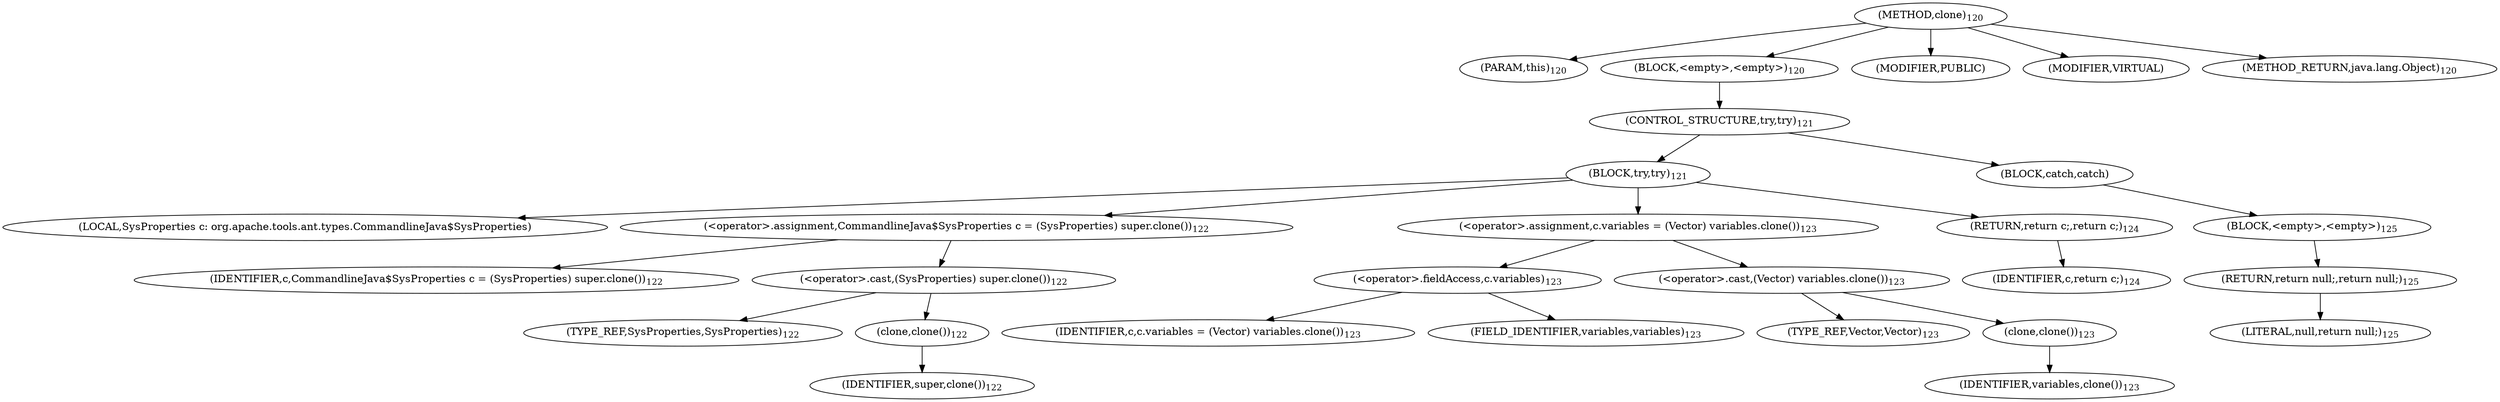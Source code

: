 digraph "clone" {  
"211" [label = <(METHOD,clone)<SUB>120</SUB>> ]
"212" [label = <(PARAM,this)<SUB>120</SUB>> ]
"213" [label = <(BLOCK,&lt;empty&gt;,&lt;empty&gt;)<SUB>120</SUB>> ]
"214" [label = <(CONTROL_STRUCTURE,try,try)<SUB>121</SUB>> ]
"215" [label = <(BLOCK,try,try)<SUB>121</SUB>> ]
"216" [label = <(LOCAL,SysProperties c: org.apache.tools.ant.types.CommandlineJava$SysProperties)> ]
"217" [label = <(&lt;operator&gt;.assignment,CommandlineJava$SysProperties c = (SysProperties) super.clone())<SUB>122</SUB>> ]
"218" [label = <(IDENTIFIER,c,CommandlineJava$SysProperties c = (SysProperties) super.clone())<SUB>122</SUB>> ]
"219" [label = <(&lt;operator&gt;.cast,(SysProperties) super.clone())<SUB>122</SUB>> ]
"220" [label = <(TYPE_REF,SysProperties,SysProperties)<SUB>122</SUB>> ]
"221" [label = <(clone,clone())<SUB>122</SUB>> ]
"222" [label = <(IDENTIFIER,super,clone())<SUB>122</SUB>> ]
"223" [label = <(&lt;operator&gt;.assignment,c.variables = (Vector) variables.clone())<SUB>123</SUB>> ]
"224" [label = <(&lt;operator&gt;.fieldAccess,c.variables)<SUB>123</SUB>> ]
"225" [label = <(IDENTIFIER,c,c.variables = (Vector) variables.clone())<SUB>123</SUB>> ]
"226" [label = <(FIELD_IDENTIFIER,variables,variables)<SUB>123</SUB>> ]
"227" [label = <(&lt;operator&gt;.cast,(Vector) variables.clone())<SUB>123</SUB>> ]
"228" [label = <(TYPE_REF,Vector,Vector)<SUB>123</SUB>> ]
"229" [label = <(clone,clone())<SUB>123</SUB>> ]
"230" [label = <(IDENTIFIER,variables,clone())<SUB>123</SUB>> ]
"231" [label = <(RETURN,return c;,return c;)<SUB>124</SUB>> ]
"232" [label = <(IDENTIFIER,c,return c;)<SUB>124</SUB>> ]
"233" [label = <(BLOCK,catch,catch)> ]
"234" [label = <(BLOCK,&lt;empty&gt;,&lt;empty&gt;)<SUB>125</SUB>> ]
"235" [label = <(RETURN,return null;,return null;)<SUB>125</SUB>> ]
"236" [label = <(LITERAL,null,return null;)<SUB>125</SUB>> ]
"237" [label = <(MODIFIER,PUBLIC)> ]
"238" [label = <(MODIFIER,VIRTUAL)> ]
"239" [label = <(METHOD_RETURN,java.lang.Object)<SUB>120</SUB>> ]
  "211" -> "212" 
  "211" -> "213" 
  "211" -> "237" 
  "211" -> "238" 
  "211" -> "239" 
  "213" -> "214" 
  "214" -> "215" 
  "214" -> "233" 
  "215" -> "216" 
  "215" -> "217" 
  "215" -> "223" 
  "215" -> "231" 
  "217" -> "218" 
  "217" -> "219" 
  "219" -> "220" 
  "219" -> "221" 
  "221" -> "222" 
  "223" -> "224" 
  "223" -> "227" 
  "224" -> "225" 
  "224" -> "226" 
  "227" -> "228" 
  "227" -> "229" 
  "229" -> "230" 
  "231" -> "232" 
  "233" -> "234" 
  "234" -> "235" 
  "235" -> "236" 
}
